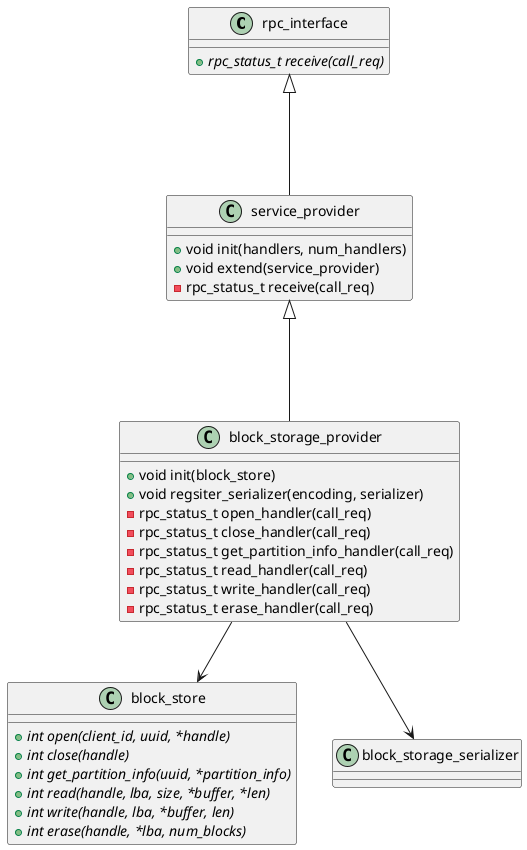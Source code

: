'-------------------------------------------------------------------------------
' Copyright (c) 2022, Arm Limited and Contributors. All rights reserved.
'
' SPDX-License-Identifier: BSD-3-Clause
'
'-------------------------------------------------------------------------------

@startuml

class rpc_interface {
  +rpc_status_t {abstract}receive(call_req)
}

class service_provider {
  +void init(handlers, num_handlers)
  +void extend(service_provider)
  -rpc_status_t receive(call_req)
}

class block_storage_provider {
  +void init(block_store)
  +void regsiter_serializer(encoding, serializer)
  -rpc_status_t open_handler(call_req)
  -rpc_status_t close_handler(call_req)
  -rpc_status_t get_partition_info_handler(call_req)
  -rpc_status_t read_handler(call_req)
  -rpc_status_t write_handler(call_req)
  -rpc_status_t erase_handler(call_req)
}

class block_store {
  +int {abstract}open(client_id, uuid, *handle)
  +int {abstract}close(handle)
  +int {abstract}get_partition_info(uuid, *partition_info)
  +int {abstract}read(handle, lba, size, *buffer, *len)
  +int {abstract}write(handle, lba, *buffer, len)
  +int {abstract}erase(handle, *lba, num_blocks)
}

service_provider -up--|> rpc_interface
block_storage_provider -up--|> service_provider
block_storage_provider --> block_store
block_storage_provider --> block_storage_serializer

@enduml
